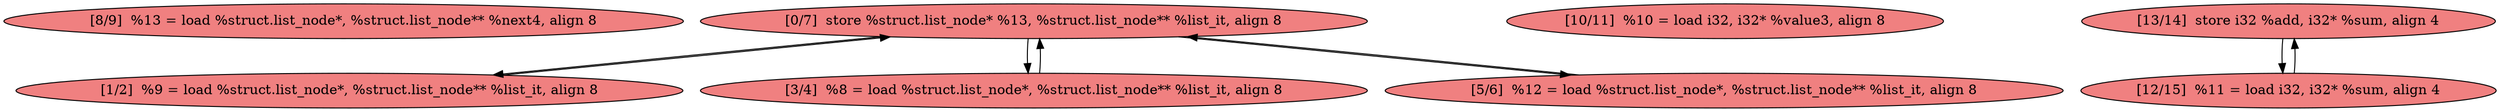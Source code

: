 
digraph G {


node511 [fillcolor=lightcoral,label="[8/9]  %13 = load %struct.list_node*, %struct.list_node** %next4, align 8",shape=ellipse,style=filled ]
node510 [fillcolor=lightcoral,label="[0/7]  store %struct.list_node* %13, %struct.list_node** %list_it, align 8",shape=ellipse,style=filled ]
node514 [fillcolor=lightcoral,label="[1/2]  %9 = load %struct.list_node*, %struct.list_node** %list_it, align 8",shape=ellipse,style=filled ]
node512 [fillcolor=lightcoral,label="[3/4]  %8 = load %struct.list_node*, %struct.list_node** %list_it, align 8",shape=ellipse,style=filled ]
node517 [fillcolor=lightcoral,label="[5/6]  %12 = load %struct.list_node*, %struct.list_node** %list_it, align 8",shape=ellipse,style=filled ]
node513 [fillcolor=lightcoral,label="[10/11]  %10 = load i32, i32* %value3, align 8",shape=ellipse,style=filled ]
node516 [fillcolor=lightcoral,label="[13/14]  store i32 %add, i32* %sum, align 4",shape=ellipse,style=filled ]
node515 [fillcolor=lightcoral,label="[12/15]  %11 = load i32, i32* %sum, align 4",shape=ellipse,style=filled ]

node510->node517 [ ]
node517->node510 [ ]
node514->node510 [ ]
node516->node515 [ ]
node510->node514 [ ]
node512->node510 [ ]
node510->node512 [ ]
node515->node516 [ ]


}
